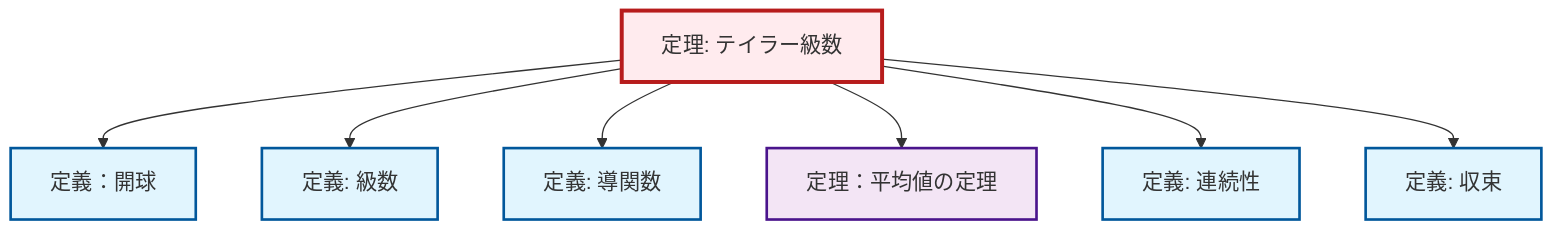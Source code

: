 graph TD
    classDef definition fill:#e1f5fe,stroke:#01579b,stroke-width:2px
    classDef theorem fill:#f3e5f5,stroke:#4a148c,stroke-width:2px
    classDef axiom fill:#fff3e0,stroke:#e65100,stroke-width:2px
    classDef example fill:#e8f5e9,stroke:#1b5e20,stroke-width:2px
    classDef current fill:#ffebee,stroke:#b71c1c,stroke-width:3px
    def-series["定義: 級数"]:::definition
    def-derivative["定義: 導関数"]:::definition
    def-open-ball["定義：開球"]:::definition
    def-continuity["定義: 連続性"]:::definition
    thm-taylor-series["定理: テイラー級数"]:::theorem
    thm-mean-value["定理：平均値の定理"]:::theorem
    def-convergence["定義: 収束"]:::definition
    thm-taylor-series --> def-open-ball
    thm-taylor-series --> def-series
    thm-taylor-series --> def-derivative
    thm-taylor-series --> thm-mean-value
    thm-taylor-series --> def-continuity
    thm-taylor-series --> def-convergence
    class thm-taylor-series current